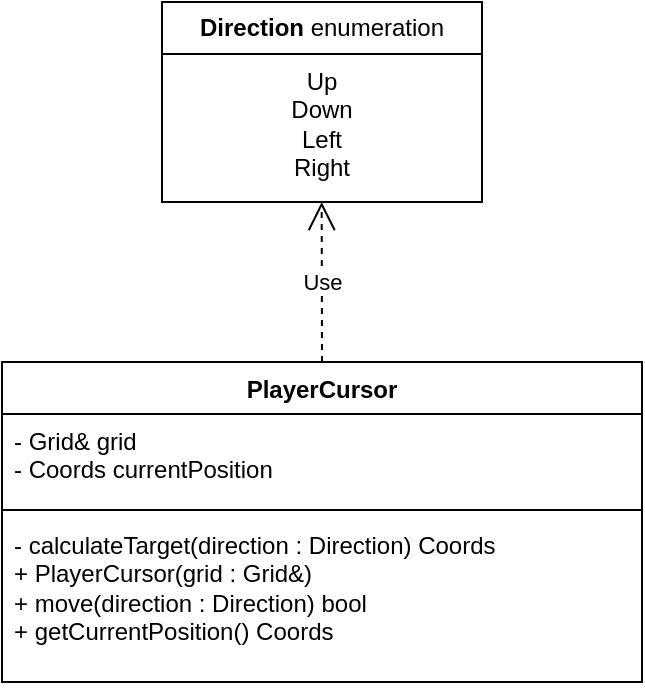 <mxfile version="28.2.7">
  <diagram id="C5RBs43oDa-KdzZeNtuy" name="Page-1">
    <mxGraphModel dx="699" dy="681" grid="1" gridSize="10" guides="1" tooltips="1" connect="1" arrows="1" fold="1" page="1" pageScale="1" pageWidth="827" pageHeight="1169" math="0" shadow="0">
      <root>
        <mxCell id="WIyWlLk6GJQsqaUBKTNV-0" />
        <mxCell id="WIyWlLk6GJQsqaUBKTNV-1" parent="WIyWlLk6GJQsqaUBKTNV-0" />
        <mxCell id="ZTUeC9i6BmtC71Q20O-T-0" value="&lt;b&gt;Direction&lt;/b&gt; enumeration" style="swimlane;fontStyle=0;childLayout=stackLayout;horizontal=1;startSize=26;fillColor=none;horizontalStack=0;resizeParent=1;resizeParentMax=0;resizeLast=0;collapsible=1;marginBottom=0;whiteSpace=wrap;html=1;" vertex="1" parent="WIyWlLk6GJQsqaUBKTNV-1">
          <mxGeometry x="280" y="100" width="160" height="100" as="geometry" />
        </mxCell>
        <mxCell id="ZTUeC9i6BmtC71Q20O-T-1" value="Up&lt;div&gt;Down&lt;/div&gt;&lt;div&gt;Left&lt;/div&gt;&lt;div&gt;Right&lt;/div&gt;" style="text;strokeColor=none;fillColor=none;align=center;verticalAlign=top;spacingLeft=4;spacingRight=4;overflow=hidden;rotatable=0;points=[[0,0.5],[1,0.5]];portConstraint=eastwest;whiteSpace=wrap;html=1;" vertex="1" parent="ZTUeC9i6BmtC71Q20O-T-0">
          <mxGeometry y="26" width="160" height="74" as="geometry" />
        </mxCell>
        <mxCell id="ZTUeC9i6BmtC71Q20O-T-4" value="PlayerCursor" style="swimlane;fontStyle=1;align=center;verticalAlign=top;childLayout=stackLayout;horizontal=1;startSize=26;horizontalStack=0;resizeParent=1;resizeParentMax=0;resizeLast=0;collapsible=1;marginBottom=0;whiteSpace=wrap;html=1;" vertex="1" parent="WIyWlLk6GJQsqaUBKTNV-1">
          <mxGeometry x="200" y="280" width="320" height="160" as="geometry" />
        </mxCell>
        <mxCell id="ZTUeC9i6BmtC71Q20O-T-5" value="- Grid&amp;amp; grid&lt;div&gt;- Coords currentPosition&lt;/div&gt;" style="text;strokeColor=none;fillColor=none;align=left;verticalAlign=top;spacingLeft=4;spacingRight=4;overflow=hidden;rotatable=0;points=[[0,0.5],[1,0.5]];portConstraint=eastwest;whiteSpace=wrap;html=1;" vertex="1" parent="ZTUeC9i6BmtC71Q20O-T-4">
          <mxGeometry y="26" width="320" height="44" as="geometry" />
        </mxCell>
        <mxCell id="ZTUeC9i6BmtC71Q20O-T-6" value="" style="line;strokeWidth=1;fillColor=none;align=left;verticalAlign=middle;spacingTop=-1;spacingLeft=3;spacingRight=3;rotatable=0;labelPosition=right;points=[];portConstraint=eastwest;strokeColor=inherit;" vertex="1" parent="ZTUeC9i6BmtC71Q20O-T-4">
          <mxGeometry y="70" width="320" height="8" as="geometry" />
        </mxCell>
        <mxCell id="ZTUeC9i6BmtC71Q20O-T-7" value="- calculateTarget(direction : Direction) Coords&lt;div&gt;+ PlayerCursor(grid : Grid&amp;amp;)&lt;/div&gt;&lt;div&gt;+ move(direction : Direction) bool&lt;/div&gt;&lt;div&gt;+ getCurrentPosition() Coords&lt;/div&gt;" style="text;strokeColor=none;fillColor=none;align=left;verticalAlign=top;spacingLeft=4;spacingRight=4;overflow=hidden;rotatable=0;points=[[0,0.5],[1,0.5]];portConstraint=eastwest;whiteSpace=wrap;html=1;" vertex="1" parent="ZTUeC9i6BmtC71Q20O-T-4">
          <mxGeometry y="78" width="320" height="82" as="geometry" />
        </mxCell>
        <mxCell id="ZTUeC9i6BmtC71Q20O-T-8" value="Use" style="endArrow=open;endSize=12;dashed=1;html=1;rounded=0;entryX=0.499;entryY=1;entryDx=0;entryDy=0;entryPerimeter=0;exitX=0.5;exitY=0;exitDx=0;exitDy=0;" edge="1" parent="WIyWlLk6GJQsqaUBKTNV-1" source="ZTUeC9i6BmtC71Q20O-T-4" target="ZTUeC9i6BmtC71Q20O-T-1">
          <mxGeometry width="160" relative="1" as="geometry">
            <mxPoint x="330" y="610" as="sourcePoint" />
            <mxPoint x="490" y="610" as="targetPoint" />
          </mxGeometry>
        </mxCell>
      </root>
    </mxGraphModel>
  </diagram>
</mxfile>
